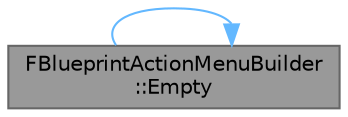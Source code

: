 digraph "FBlueprintActionMenuBuilder::Empty"
{
 // INTERACTIVE_SVG=YES
 // LATEX_PDF_SIZE
  bgcolor="transparent";
  edge [fontname=Helvetica,fontsize=10,labelfontname=Helvetica,labelfontsize=10];
  node [fontname=Helvetica,fontsize=10,shape=box,height=0.2,width=0.4];
  rankdir="LR";
  Node1 [id="Node000001",label="FBlueprintActionMenuBuilder\l::Empty",height=0.2,width=0.4,color="gray40", fillcolor="grey60", style="filled", fontcolor="black",tooltip="Clears the action entries."];
  Node1 -> Node1 [id="edge1_Node000001_Node000001",color="steelblue1",style="solid",tooltip=" "];
}
